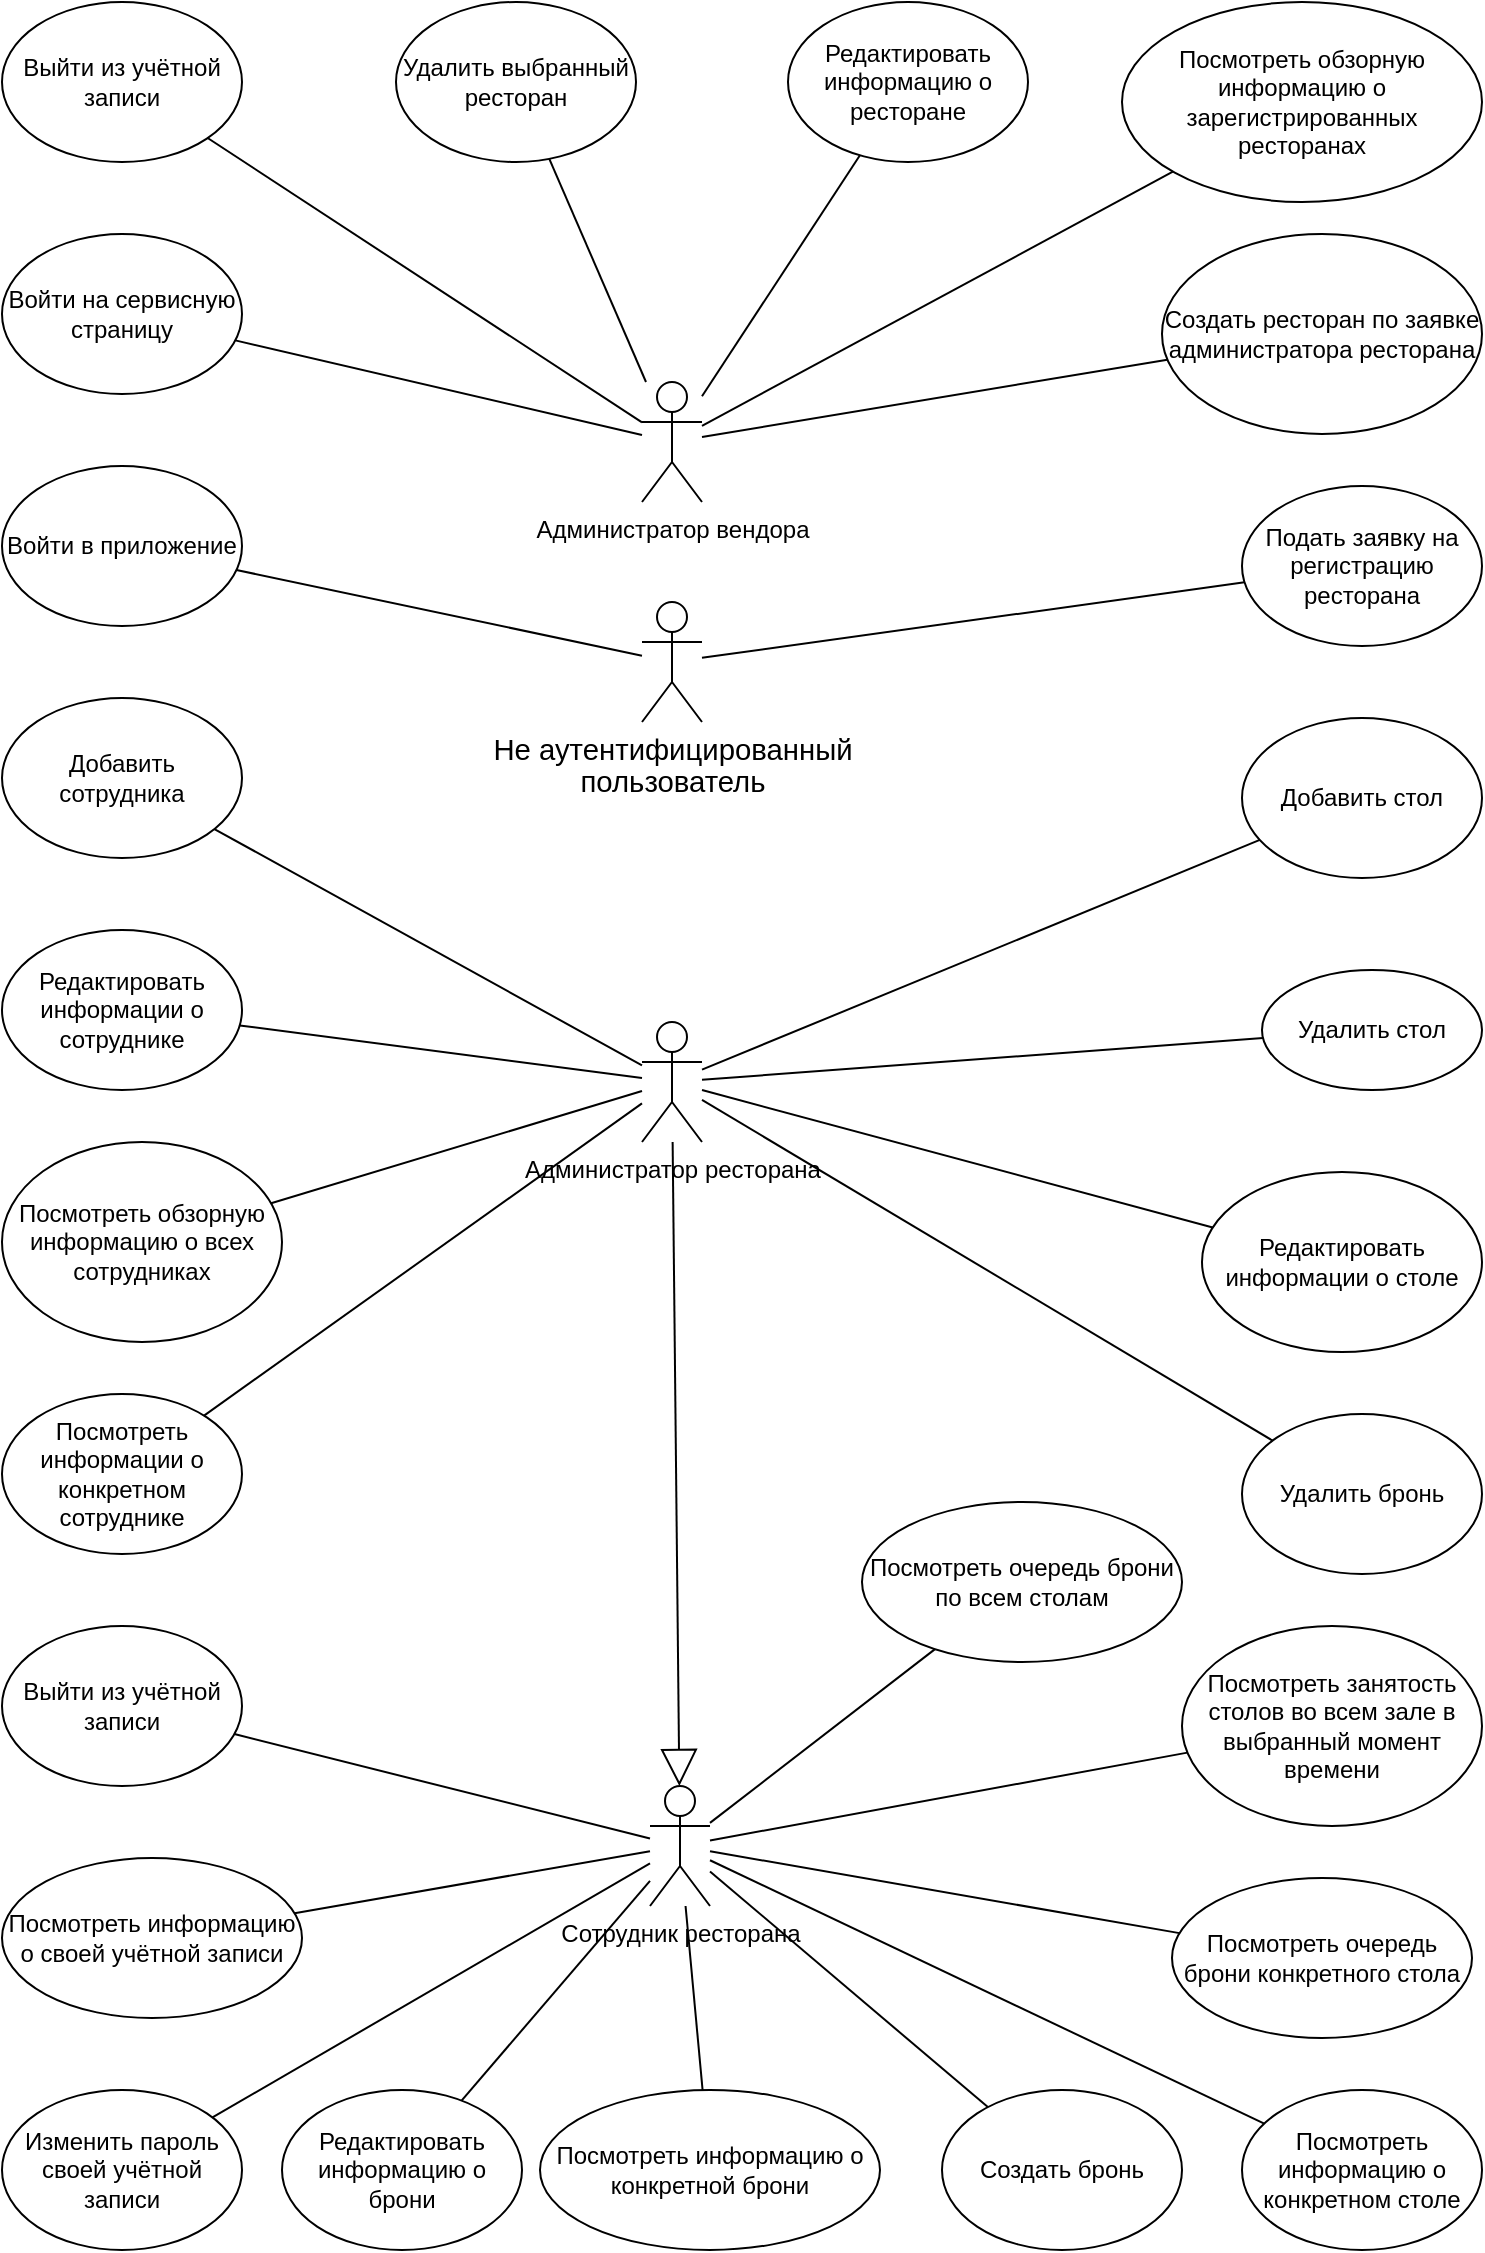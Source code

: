 <mxfile version="24.7.17">
  <diagram name="Page-1" id="UieqdjIPLJYyIETxDKCM">
    <mxGraphModel dx="1893" dy="1160" grid="1" gridSize="10" guides="1" tooltips="1" connect="1" arrows="1" fold="1" page="1" pageScale="1" pageWidth="827" pageHeight="1169" math="1" shadow="0">
      <root>
        <mxCell id="0" />
        <mxCell id="1" parent="0" />
        <mxCell id="YbhAL_LKIzu4V9cOKkYo-1" value="Администратор вендора" style="shape=umlActor;verticalLabelPosition=bottom;verticalAlign=top;html=1;outlineConnect=0;" parent="1" vertex="1">
          <mxGeometry x="380" y="220" width="30" height="60" as="geometry" />
        </mxCell>
        <mxCell id="YbhAL_LKIzu4V9cOKkYo-4" value="Войти на сервисную страницу" style="ellipse;whiteSpace=wrap;html=1;" parent="1" vertex="1">
          <mxGeometry x="60" y="146" width="120" height="80" as="geometry" />
        </mxCell>
        <mxCell id="YbhAL_LKIzu4V9cOKkYo-5" value="Создать ресторан по заявке администратора ресторана" style="ellipse;whiteSpace=wrap;html=1;" parent="1" vertex="1">
          <mxGeometry x="640" y="146" width="160" height="100" as="geometry" />
        </mxCell>
        <mxCell id="YbhAL_LKIzu4V9cOKkYo-7" value="" style="endArrow=none;html=1;rounded=0;" parent="1" source="YbhAL_LKIzu4V9cOKkYo-1" target="YbhAL_LKIzu4V9cOKkYo-4" edge="1">
          <mxGeometry width="50" height="50" relative="1" as="geometry">
            <mxPoint x="421.5" y="210" as="sourcePoint" />
            <mxPoint x="471.5" y="160" as="targetPoint" />
          </mxGeometry>
        </mxCell>
        <mxCell id="YbhAL_LKIzu4V9cOKkYo-8" value="" style="endArrow=none;html=1;rounded=0;" parent="1" source="YbhAL_LKIzu4V9cOKkYo-1" target="YbhAL_LKIzu4V9cOKkYo-5" edge="1">
          <mxGeometry width="50" height="50" relative="1" as="geometry">
            <mxPoint x="401.5" y="390" as="sourcePoint" />
            <mxPoint x="451.5" y="340" as="targetPoint" />
          </mxGeometry>
        </mxCell>
        <mxCell id="YbhAL_LKIzu4V9cOKkYo-9" value="Администратор ресторана" style="shape=umlActor;verticalLabelPosition=bottom;verticalAlign=top;html=1;outlineConnect=0;" parent="1" vertex="1">
          <mxGeometry x="380" y="540" width="30" height="60" as="geometry" />
        </mxCell>
        <mxCell id="YbhAL_LKIzu4V9cOKkYo-10" value="Добавить стол" style="ellipse;whiteSpace=wrap;html=1;" parent="1" vertex="1">
          <mxGeometry x="680" y="388" width="120" height="80" as="geometry" />
        </mxCell>
        <mxCell id="YbhAL_LKIzu4V9cOKkYo-11" value="Редактировать информации о столе" style="ellipse;whiteSpace=wrap;html=1;" parent="1" vertex="1">
          <mxGeometry x="660" y="615" width="140" height="90" as="geometry" />
        </mxCell>
        <mxCell id="YbhAL_LKIzu4V9cOKkYo-12" value="Редактировать информации о сотруднике" style="ellipse;whiteSpace=wrap;html=1;" parent="1" vertex="1">
          <mxGeometry x="60" y="494" width="120" height="80" as="geometry" />
        </mxCell>
        <mxCell id="YbhAL_LKIzu4V9cOKkYo-13" value="Добавить сотрудника" style="ellipse;whiteSpace=wrap;html=1;" parent="1" vertex="1">
          <mxGeometry x="60" y="378" width="120" height="80" as="geometry" />
        </mxCell>
        <mxCell id="YbhAL_LKIzu4V9cOKkYo-14" value="Посмотреть информации о конкретном сотруднике" style="ellipse;whiteSpace=wrap;html=1;" parent="1" vertex="1">
          <mxGeometry x="60" y="726" width="120" height="80" as="geometry" />
        </mxCell>
        <mxCell id="YbhAL_LKIzu4V9cOKkYo-15" value="Посмотреть&amp;nbsp;обзорную информацию о всех сотрудниках" style="ellipse;whiteSpace=wrap;html=1;" parent="1" vertex="1">
          <mxGeometry x="60" y="600" width="140" height="100" as="geometry" />
        </mxCell>
        <mxCell id="YbhAL_LKIzu4V9cOKkYo-16" value="" style="endArrow=none;html=1;rounded=0;" parent="1" source="YbhAL_LKIzu4V9cOKkYo-10" target="YbhAL_LKIzu4V9cOKkYo-9" edge="1">
          <mxGeometry width="50" height="50" relative="1" as="geometry">
            <mxPoint x="379" y="660" as="sourcePoint" />
            <mxPoint x="429" y="610" as="targetPoint" />
          </mxGeometry>
        </mxCell>
        <mxCell id="YbhAL_LKIzu4V9cOKkYo-17" value="" style="endArrow=none;html=1;rounded=0;" parent="1" source="YbhAL_LKIzu4V9cOKkYo-11" target="YbhAL_LKIzu4V9cOKkYo-9" edge="1">
          <mxGeometry width="50" height="50" relative="1" as="geometry">
            <mxPoint x="379" y="660" as="sourcePoint" />
            <mxPoint x="429" y="610" as="targetPoint" />
          </mxGeometry>
        </mxCell>
        <mxCell id="YbhAL_LKIzu4V9cOKkYo-18" value="" style="endArrow=none;html=1;rounded=0;" parent="1" source="YbhAL_LKIzu4V9cOKkYo-15" target="YbhAL_LKIzu4V9cOKkYo-9" edge="1">
          <mxGeometry width="50" height="50" relative="1" as="geometry">
            <mxPoint x="379" y="660" as="sourcePoint" />
            <mxPoint x="429" y="610" as="targetPoint" />
          </mxGeometry>
        </mxCell>
        <mxCell id="YbhAL_LKIzu4V9cOKkYo-19" value="" style="endArrow=none;html=1;rounded=0;" parent="1" source="YbhAL_LKIzu4V9cOKkYo-14" target="YbhAL_LKIzu4V9cOKkYo-9" edge="1">
          <mxGeometry width="50" height="50" relative="1" as="geometry">
            <mxPoint x="379" y="660" as="sourcePoint" />
            <mxPoint x="429" y="610" as="targetPoint" />
          </mxGeometry>
        </mxCell>
        <mxCell id="YbhAL_LKIzu4V9cOKkYo-20" value="" style="endArrow=none;html=1;rounded=0;" parent="1" source="YbhAL_LKIzu4V9cOKkYo-13" target="YbhAL_LKIzu4V9cOKkYo-9" edge="1">
          <mxGeometry width="50" height="50" relative="1" as="geometry">
            <mxPoint x="379" y="660" as="sourcePoint" />
            <mxPoint x="429" y="610" as="targetPoint" />
          </mxGeometry>
        </mxCell>
        <mxCell id="YbhAL_LKIzu4V9cOKkYo-21" value="" style="endArrow=none;html=1;rounded=0;" parent="1" source="YbhAL_LKIzu4V9cOKkYo-12" target="YbhAL_LKIzu4V9cOKkYo-9" edge="1">
          <mxGeometry width="50" height="50" relative="1" as="geometry">
            <mxPoint x="379" y="660" as="sourcePoint" />
            <mxPoint x="429" y="610" as="targetPoint" />
          </mxGeometry>
        </mxCell>
        <mxCell id="YbhAL_LKIzu4V9cOKkYo-22" value="&lt;span style=&quot;background-color: rgb(255, 255, 255);&quot;&gt;Сотрудник ресторана&lt;/span&gt;" style="shape=umlActor;verticalLabelPosition=bottom;verticalAlign=top;html=1;outlineConnect=0;" parent="1" vertex="1">
          <mxGeometry x="384" y="922" width="30" height="60" as="geometry" />
        </mxCell>
        <mxCell id="YbhAL_LKIzu4V9cOKkYo-23" value="Изменить пароль своей учётной записи" style="ellipse;whiteSpace=wrap;html=1;" parent="1" vertex="1">
          <mxGeometry x="60" y="1074" width="120" height="80" as="geometry" />
        </mxCell>
        <mxCell id="YbhAL_LKIzu4V9cOKkYo-24" value="Посмотреть&amp;nbsp;информацию о своей учётной записи" style="ellipse;whiteSpace=wrap;html=1;" parent="1" vertex="1">
          <mxGeometry x="60" y="958" width="150" height="80" as="geometry" />
        </mxCell>
        <mxCell id="YbhAL_LKIzu4V9cOKkYo-26" value="Посмотреть информацию о конкретном столе" style="ellipse;whiteSpace=wrap;html=1;" parent="1" vertex="1">
          <mxGeometry x="680" y="1074" width="120" height="80" as="geometry" />
        </mxCell>
        <mxCell id="YbhAL_LKIzu4V9cOKkYo-27" value="Посмотреть&amp;nbsp;занятость столов во всем зале в выбранный момент времени" style="ellipse;whiteSpace=wrap;html=1;" parent="1" vertex="1">
          <mxGeometry x="650" y="842" width="150" height="100" as="geometry" />
        </mxCell>
        <mxCell id="YbhAL_LKIzu4V9cOKkYo-28" value="Посмотреть&amp;nbsp;очередь брони по всем столам" style="ellipse;whiteSpace=wrap;html=1;flipH=1;" parent="1" vertex="1">
          <mxGeometry x="490" y="780" width="160" height="80" as="geometry" />
        </mxCell>
        <mxCell id="YbhAL_LKIzu4V9cOKkYo-29" value="Посмотреть очередь брони конкретного стола" style="ellipse;whiteSpace=wrap;html=1;" parent="1" vertex="1">
          <mxGeometry x="645" y="968" width="150" height="80" as="geometry" />
        </mxCell>
        <mxCell id="YbhAL_LKIzu4V9cOKkYo-30" value="Посмотреть&amp;nbsp;информацию о конкретной брони" style="ellipse;whiteSpace=wrap;html=1;flipH=1;" parent="1" vertex="1">
          <mxGeometry x="329" y="1074" width="170" height="80" as="geometry" />
        </mxCell>
        <mxCell id="YbhAL_LKIzu4V9cOKkYo-31" value="Редактировать информацию о брони" style="ellipse;whiteSpace=wrap;html=1;flipH=1;" parent="1" vertex="1">
          <mxGeometry x="200" y="1074" width="120" height="80" as="geometry" />
        </mxCell>
        <mxCell id="YbhAL_LKIzu4V9cOKkYo-32" value="Создать бронь" style="ellipse;whiteSpace=wrap;html=1;flipH=1;" parent="1" vertex="1">
          <mxGeometry x="530" y="1074" width="120" height="80" as="geometry" />
        </mxCell>
        <mxCell id="YbhAL_LKIzu4V9cOKkYo-33" value="" style="endArrow=none;html=1;rounded=0;" parent="1" source="YbhAL_LKIzu4V9cOKkYo-22" target="YbhAL_LKIzu4V9cOKkYo-29" edge="1">
          <mxGeometry width="50" height="50" relative="1" as="geometry">
            <mxPoint x="360" y="1109" as="sourcePoint" />
            <mxPoint x="410" y="1059" as="targetPoint" />
          </mxGeometry>
        </mxCell>
        <mxCell id="YbhAL_LKIzu4V9cOKkYo-34" value="" style="endArrow=none;html=1;rounded=0;" parent="1" source="YbhAL_LKIzu4V9cOKkYo-22" target="YbhAL_LKIzu4V9cOKkYo-23" edge="1">
          <mxGeometry width="50" height="50" relative="1" as="geometry">
            <mxPoint x="360" y="1109" as="sourcePoint" />
            <mxPoint x="410" y="1059" as="targetPoint" />
          </mxGeometry>
        </mxCell>
        <mxCell id="YbhAL_LKIzu4V9cOKkYo-35" value="" style="endArrow=none;html=1;rounded=0;" parent="1" source="YbhAL_LKIzu4V9cOKkYo-22" target="YbhAL_LKIzu4V9cOKkYo-28" edge="1">
          <mxGeometry width="50" height="50" relative="1" as="geometry">
            <mxPoint x="360" y="1109" as="sourcePoint" />
            <mxPoint x="410" y="1059" as="targetPoint" />
          </mxGeometry>
        </mxCell>
        <mxCell id="YbhAL_LKIzu4V9cOKkYo-36" value="" style="endArrow=none;html=1;rounded=0;" parent="1" source="YbhAL_LKIzu4V9cOKkYo-22" target="YbhAL_LKIzu4V9cOKkYo-27" edge="1">
          <mxGeometry width="50" height="50" relative="1" as="geometry">
            <mxPoint x="360" y="1109" as="sourcePoint" />
            <mxPoint x="410" y="1059" as="targetPoint" />
          </mxGeometry>
        </mxCell>
        <mxCell id="YbhAL_LKIzu4V9cOKkYo-37" value="" style="endArrow=none;html=1;rounded=0;" parent="1" source="YbhAL_LKIzu4V9cOKkYo-22" target="YbhAL_LKIzu4V9cOKkYo-26" edge="1">
          <mxGeometry width="50" height="50" relative="1" as="geometry">
            <mxPoint x="360" y="1109" as="sourcePoint" />
            <mxPoint x="410" y="1059" as="targetPoint" />
          </mxGeometry>
        </mxCell>
        <mxCell id="YbhAL_LKIzu4V9cOKkYo-39" value="" style="endArrow=none;html=1;rounded=0;" parent="1" source="YbhAL_LKIzu4V9cOKkYo-22" target="YbhAL_LKIzu4V9cOKkYo-24" edge="1">
          <mxGeometry width="50" height="50" relative="1" as="geometry">
            <mxPoint x="360" y="1109" as="sourcePoint" />
            <mxPoint x="410" y="1059" as="targetPoint" />
          </mxGeometry>
        </mxCell>
        <mxCell id="YbhAL_LKIzu4V9cOKkYo-40" value="" style="endArrow=none;html=1;rounded=0;" parent="1" source="YbhAL_LKIzu4V9cOKkYo-22" target="YbhAL_LKIzu4V9cOKkYo-30" edge="1">
          <mxGeometry width="50" height="50" relative="1" as="geometry">
            <mxPoint x="360" y="1109" as="sourcePoint" />
            <mxPoint x="410" y="1059" as="targetPoint" />
          </mxGeometry>
        </mxCell>
        <mxCell id="YbhAL_LKIzu4V9cOKkYo-41" value="" style="endArrow=none;html=1;rounded=0;" parent="1" source="YbhAL_LKIzu4V9cOKkYo-22" target="YbhAL_LKIzu4V9cOKkYo-31" edge="1">
          <mxGeometry width="50" height="50" relative="1" as="geometry">
            <mxPoint x="360" y="1109" as="sourcePoint" />
            <mxPoint x="410" y="1059" as="targetPoint" />
          </mxGeometry>
        </mxCell>
        <mxCell id="YbhAL_LKIzu4V9cOKkYo-42" value="" style="endArrow=none;html=1;rounded=0;" parent="1" source="YbhAL_LKIzu4V9cOKkYo-22" target="YbhAL_LKIzu4V9cOKkYo-32" edge="1">
          <mxGeometry width="50" height="50" relative="1" as="geometry">
            <mxPoint x="360" y="1109" as="sourcePoint" />
            <mxPoint x="410" y="1059" as="targetPoint" />
          </mxGeometry>
        </mxCell>
        <mxCell id="YbhAL_LKIzu4V9cOKkYo-43" value="" style="endArrow=block;endSize=16;endFill=0;html=1;rounded=0;" parent="1" source="YbhAL_LKIzu4V9cOKkYo-9" target="YbhAL_LKIzu4V9cOKkYo-22" edge="1">
          <mxGeometry width="160" relative="1" as="geometry">
            <mxPoint x="270" y="760" as="sourcePoint" />
            <mxPoint x="430" y="760" as="targetPoint" />
          </mxGeometry>
        </mxCell>
        <mxCell id="u-8w5CSnCzMtnnhmVk6F-1" value="&lt;span style=&quot;font-size:11.0pt;line-height:107%;&lt;br/&gt;font-family:&amp;quot;Calibri&amp;quot;,sans-serif;mso-ascii-theme-font:minor-latin;mso-fareast-font-family:&lt;br/&gt;Calibri;mso-fareast-theme-font:minor-latin;mso-hansi-theme-font:minor-latin;&lt;br/&gt;mso-bidi-font-family:&amp;quot;Times New Roman&amp;quot;;mso-bidi-theme-font:minor-bidi;&lt;br/&gt;mso-ligatures:none;mso-ansi-language:RU;mso-fareast-language:EN-US;mso-bidi-language:&lt;br/&gt;AR-SA&quot;&gt;Не аутентифицированный&lt;/span&gt;&lt;div&gt;&lt;span style=&quot;font-size:11.0pt;line-height:107%;&lt;br/&gt;font-family:&amp;quot;Calibri&amp;quot;,sans-serif;mso-ascii-theme-font:minor-latin;mso-fareast-font-family:&lt;br/&gt;Calibri;mso-fareast-theme-font:minor-latin;mso-hansi-theme-font:minor-latin;&lt;br/&gt;mso-bidi-font-family:&amp;quot;Times New Roman&amp;quot;;mso-bidi-theme-font:minor-bidi;&lt;br/&gt;mso-ligatures:none;mso-ansi-language:RU;mso-fareast-language:EN-US;mso-bidi-language:&lt;br/&gt;AR-SA&quot;&gt;пользователь&lt;/span&gt;&lt;/div&gt;" style="shape=umlActor;verticalLabelPosition=bottom;verticalAlign=top;html=1;outlineConnect=0;" vertex="1" parent="1">
          <mxGeometry x="380" y="330" width="30" height="60" as="geometry" />
        </mxCell>
        <mxCell id="u-8w5CSnCzMtnnhmVk6F-3" value="Войти в приложение" style="ellipse;whiteSpace=wrap;html=1;" vertex="1" parent="1">
          <mxGeometry x="60" y="262" width="120" height="80" as="geometry" />
        </mxCell>
        <mxCell id="u-8w5CSnCzMtnnhmVk6F-4" value="" style="endArrow=none;html=1;rounded=0;" edge="1" parent="1" source="u-8w5CSnCzMtnnhmVk6F-3" target="u-8w5CSnCzMtnnhmVk6F-1">
          <mxGeometry width="50" height="50" relative="1" as="geometry">
            <mxPoint x="496.5" y="250" as="sourcePoint" />
            <mxPoint x="546.5" y="200" as="targetPoint" />
          </mxGeometry>
        </mxCell>
        <mxCell id="u-8w5CSnCzMtnnhmVk6F-5" value="Подать заявку на регистрацию ресторана" style="ellipse;whiteSpace=wrap;html=1;" vertex="1" parent="1">
          <mxGeometry x="680" y="272" width="120" height="80" as="geometry" />
        </mxCell>
        <mxCell id="u-8w5CSnCzMtnnhmVk6F-6" value="" style="endArrow=none;html=1;rounded=0;" edge="1" parent="1" source="u-8w5CSnCzMtnnhmVk6F-1" target="u-8w5CSnCzMtnnhmVk6F-5">
          <mxGeometry width="50" height="50" relative="1" as="geometry">
            <mxPoint x="546.5" y="240" as="sourcePoint" />
            <mxPoint x="596.5" y="190" as="targetPoint" />
          </mxGeometry>
        </mxCell>
        <mxCell id="u-8w5CSnCzMtnnhmVk6F-8" value="Выйти из учётной записи" style="ellipse;whiteSpace=wrap;html=1;" vertex="1" parent="1">
          <mxGeometry x="60" y="842" width="120" height="80" as="geometry" />
        </mxCell>
        <mxCell id="u-8w5CSnCzMtnnhmVk6F-9" value="" style="endArrow=none;html=1;rounded=0;" edge="1" parent="1" source="u-8w5CSnCzMtnnhmVk6F-8" target="YbhAL_LKIzu4V9cOKkYo-22">
          <mxGeometry width="50" height="50" relative="1" as="geometry">
            <mxPoint x="310" y="924" as="sourcePoint" />
            <mxPoint x="360" y="874" as="targetPoint" />
          </mxGeometry>
        </mxCell>
        <mxCell id="u-8w5CSnCzMtnnhmVk6F-10" value="Посмотреть обзорную информацию о зарегистрированных ресторанах" style="ellipse;whiteSpace=wrap;html=1;" vertex="1" parent="1">
          <mxGeometry x="620" y="30" width="180" height="100" as="geometry" />
        </mxCell>
        <mxCell id="u-8w5CSnCzMtnnhmVk6F-11" value="" style="endArrow=none;html=1;rounded=0;" edge="1" parent="1" source="YbhAL_LKIzu4V9cOKkYo-1" target="u-8w5CSnCzMtnnhmVk6F-10">
          <mxGeometry width="50" height="50" relative="1" as="geometry">
            <mxPoint x="360" y="150" as="sourcePoint" />
            <mxPoint x="410" y="100" as="targetPoint" />
          </mxGeometry>
        </mxCell>
        <mxCell id="u-8w5CSnCzMtnnhmVk6F-15" value="Выйти из учётной записи" style="ellipse;whiteSpace=wrap;html=1;" vertex="1" parent="1">
          <mxGeometry x="60" y="30" width="120" height="80" as="geometry" />
        </mxCell>
        <mxCell id="u-8w5CSnCzMtnnhmVk6F-16" value="" style="endArrow=none;html=1;rounded=0;" edge="1" parent="1" source="u-8w5CSnCzMtnnhmVk6F-15" target="YbhAL_LKIzu4V9cOKkYo-1">
          <mxGeometry width="50" height="50" relative="1" as="geometry">
            <mxPoint x="400" y="150" as="sourcePoint" />
            <mxPoint x="450" y="100" as="targetPoint" />
          </mxGeometry>
        </mxCell>
        <mxCell id="u-8w5CSnCzMtnnhmVk6F-17" value="Удалить выбранный ресторан" style="ellipse;whiteSpace=wrap;html=1;" vertex="1" parent="1">
          <mxGeometry x="257" y="30" width="120" height="80" as="geometry" />
        </mxCell>
        <mxCell id="u-8w5CSnCzMtnnhmVk6F-18" value="" style="endArrow=none;html=1;rounded=0;" edge="1" parent="1" source="u-8w5CSnCzMtnnhmVk6F-17" target="YbhAL_LKIzu4V9cOKkYo-1">
          <mxGeometry width="50" height="50" relative="1" as="geometry">
            <mxPoint x="460" y="150" as="sourcePoint" />
            <mxPoint x="510" y="100" as="targetPoint" />
          </mxGeometry>
        </mxCell>
        <mxCell id="u-8w5CSnCzMtnnhmVk6F-19" value="Редактировать информацию о ресторане" style="ellipse;whiteSpace=wrap;html=1;" vertex="1" parent="1">
          <mxGeometry x="453" y="30" width="120" height="80" as="geometry" />
        </mxCell>
        <mxCell id="u-8w5CSnCzMtnnhmVk6F-20" value="" style="endArrow=none;html=1;rounded=0;" edge="1" parent="1" source="YbhAL_LKIzu4V9cOKkYo-1" target="u-8w5CSnCzMtnnhmVk6F-19">
          <mxGeometry width="50" height="50" relative="1" as="geometry">
            <mxPoint x="590" y="30" as="sourcePoint" />
            <mxPoint x="640" y="-20" as="targetPoint" />
          </mxGeometry>
        </mxCell>
        <mxCell id="u-8w5CSnCzMtnnhmVk6F-22" value="Удалить бронь" style="ellipse;whiteSpace=wrap;html=1;" vertex="1" parent="1">
          <mxGeometry x="680" y="736" width="120" height="80" as="geometry" />
        </mxCell>
        <mxCell id="u-8w5CSnCzMtnnhmVk6F-23" value="" style="edgeStyle=none;orthogonalLoop=1;jettySize=auto;html=1;rounded=0;endArrow=none;endFill=0;" edge="1" parent="1" source="u-8w5CSnCzMtnnhmVk6F-22" target="YbhAL_LKIzu4V9cOKkYo-9">
          <mxGeometry width="80" relative="1" as="geometry">
            <mxPoint x="-120" y="730" as="sourcePoint" />
            <mxPoint x="-40" y="730" as="targetPoint" />
            <Array as="points" />
          </mxGeometry>
        </mxCell>
        <mxCell id="u-8w5CSnCzMtnnhmVk6F-24" value="Удалить стол" style="ellipse;whiteSpace=wrap;html=1;" vertex="1" parent="1">
          <mxGeometry x="690" y="514" width="110" height="60" as="geometry" />
        </mxCell>
        <mxCell id="u-8w5CSnCzMtnnhmVk6F-25" value="" style="edgeStyle=none;orthogonalLoop=1;jettySize=auto;html=1;rounded=0;endArrow=none;endFill=0;" edge="1" parent="1" source="YbhAL_LKIzu4V9cOKkYo-9" target="u-8w5CSnCzMtnnhmVk6F-24">
          <mxGeometry width="80" relative="1" as="geometry">
            <mxPoint x="840" y="400" as="sourcePoint" />
            <mxPoint x="920" y="400" as="targetPoint" />
            <Array as="points" />
          </mxGeometry>
        </mxCell>
      </root>
    </mxGraphModel>
  </diagram>
</mxfile>
